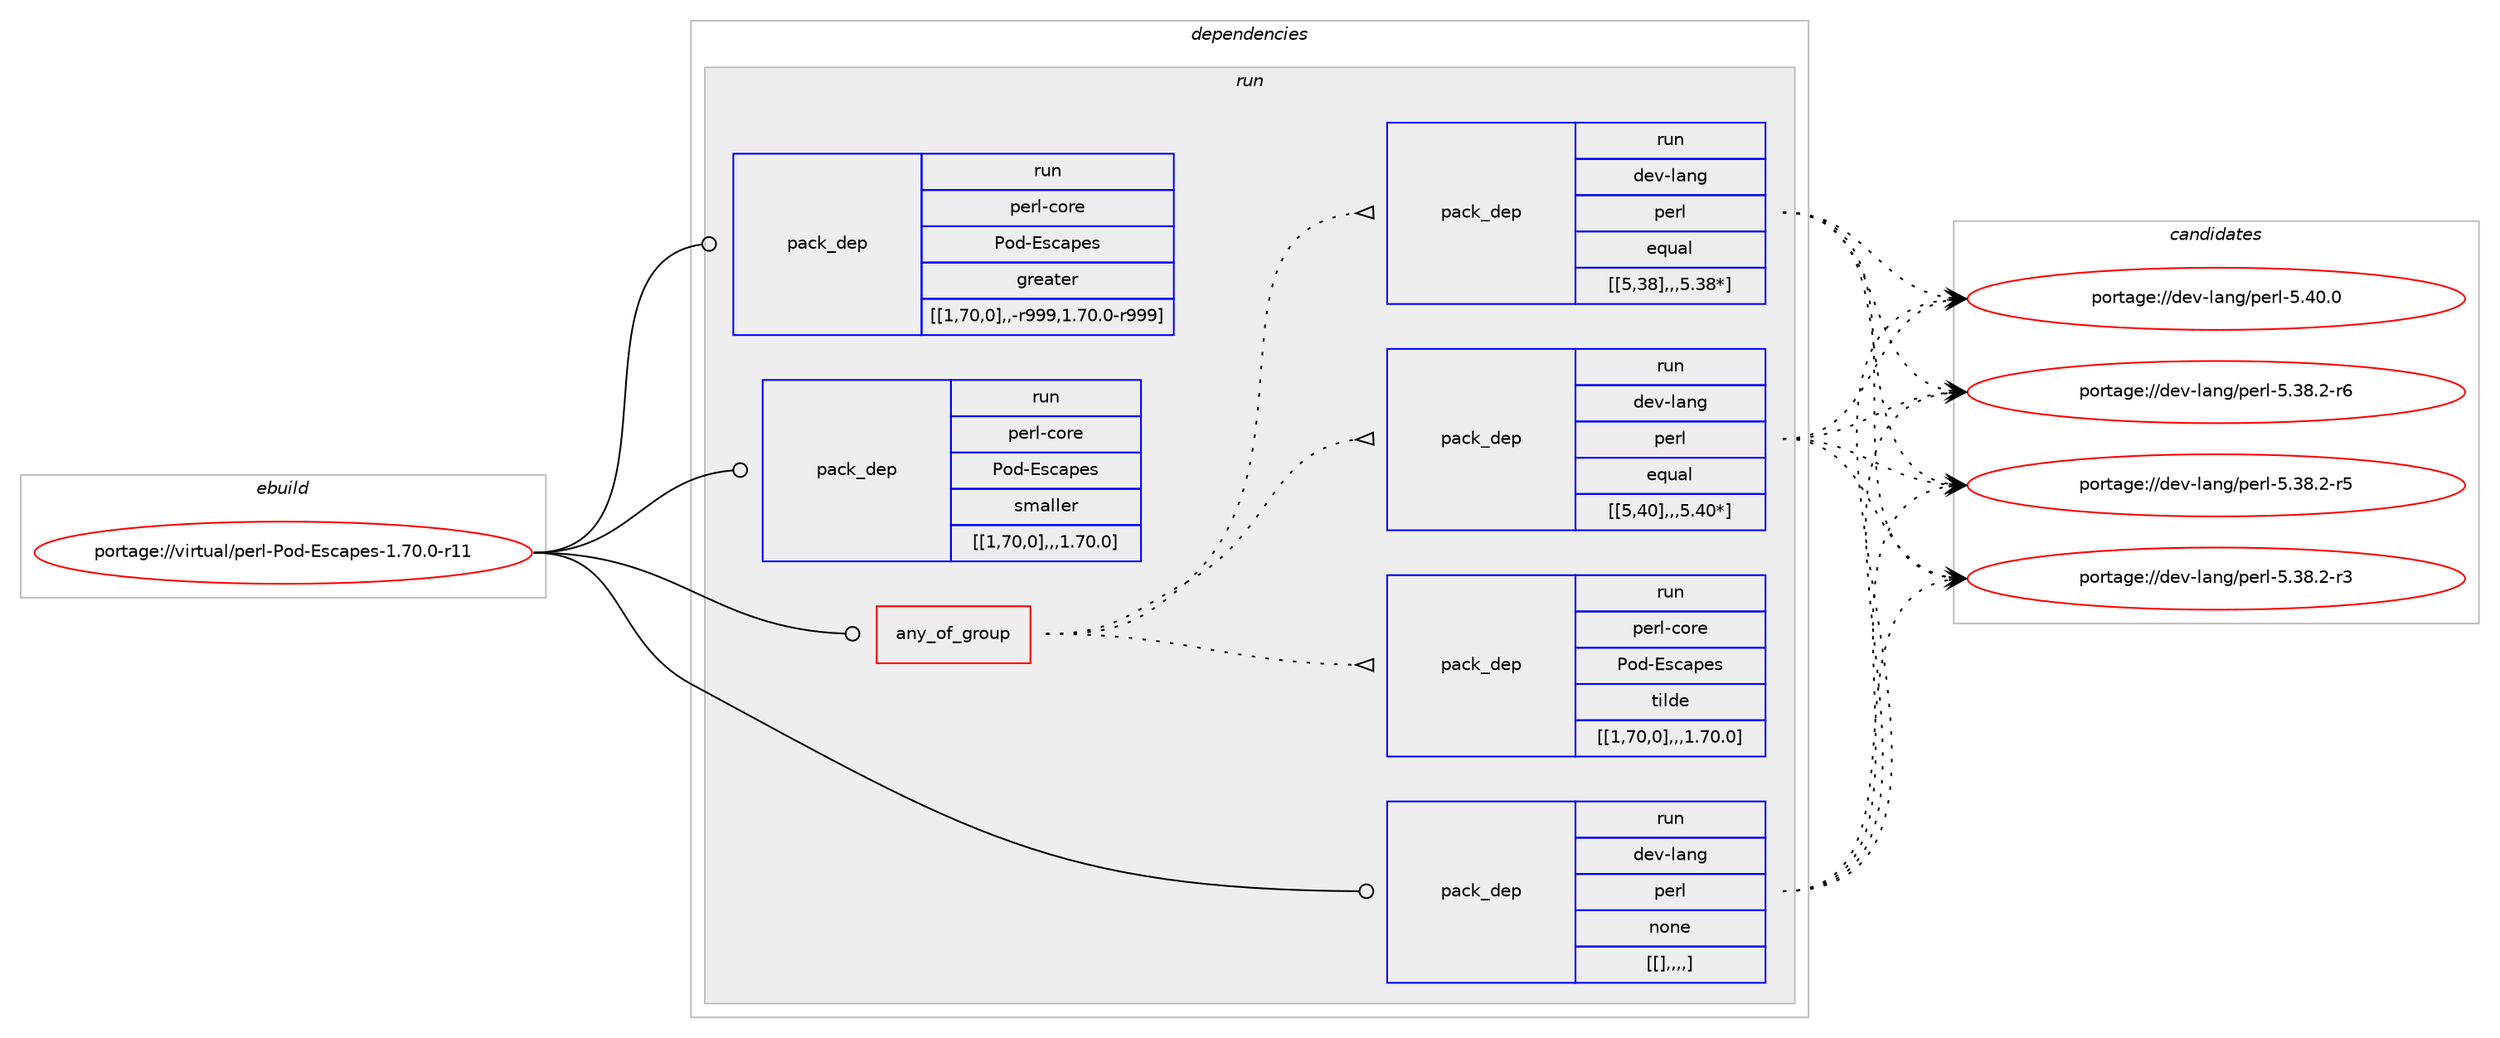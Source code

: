 digraph prolog {

# *************
# Graph options
# *************

newrank=true;
concentrate=true;
compound=true;
graph [rankdir=LR,fontname=Helvetica,fontsize=10,ranksep=1.5];#, ranksep=2.5, nodesep=0.2];
edge  [arrowhead=vee];
node  [fontname=Helvetica,fontsize=10];

# **********
# The ebuild
# **********

subgraph cluster_leftcol {
color=gray;
label=<<i>ebuild</i>>;
id [label="portage://virtual/perl-Pod-Escapes-1.70.0-r11", color=red, width=4, href="../virtual/perl-Pod-Escapes-1.70.0-r11.svg"];
}

# ****************
# The dependencies
# ****************

subgraph cluster_midcol {
color=gray;
label=<<i>dependencies</i>>;
subgraph cluster_compile {
fillcolor="#eeeeee";
style=filled;
label=<<i>compile</i>>;
}
subgraph cluster_compileandrun {
fillcolor="#eeeeee";
style=filled;
label=<<i>compile and run</i>>;
}
subgraph cluster_run {
fillcolor="#eeeeee";
style=filled;
label=<<i>run</i>>;
subgraph any111 {
dependency2446 [label=<<TABLE BORDER="0" CELLBORDER="1" CELLSPACING="0" CELLPADDING="4"><TR><TD CELLPADDING="10">any_of_group</TD></TR></TABLE>>, shape=none, color=red];subgraph pack1858 {
dependency2447 [label=<<TABLE BORDER="0" CELLBORDER="1" CELLSPACING="0" CELLPADDING="4" WIDTH="220"><TR><TD ROWSPAN="6" CELLPADDING="30">pack_dep</TD></TR><TR><TD WIDTH="110">run</TD></TR><TR><TD>dev-lang</TD></TR><TR><TD>perl</TD></TR><TR><TD>equal</TD></TR><TR><TD>[[5,40],,,5.40*]</TD></TR></TABLE>>, shape=none, color=blue];
}
dependency2446:e -> dependency2447:w [weight=20,style="dotted",arrowhead="oinv"];
subgraph pack1861 {
dependency2450 [label=<<TABLE BORDER="0" CELLBORDER="1" CELLSPACING="0" CELLPADDING="4" WIDTH="220"><TR><TD ROWSPAN="6" CELLPADDING="30">pack_dep</TD></TR><TR><TD WIDTH="110">run</TD></TR><TR><TD>dev-lang</TD></TR><TR><TD>perl</TD></TR><TR><TD>equal</TD></TR><TR><TD>[[5,38],,,5.38*]</TD></TR></TABLE>>, shape=none, color=blue];
}
dependency2446:e -> dependency2450:w [weight=20,style="dotted",arrowhead="oinv"];
subgraph pack1866 {
dependency2456 [label=<<TABLE BORDER="0" CELLBORDER="1" CELLSPACING="0" CELLPADDING="4" WIDTH="220"><TR><TD ROWSPAN="6" CELLPADDING="30">pack_dep</TD></TR><TR><TD WIDTH="110">run</TD></TR><TR><TD>perl-core</TD></TR><TR><TD>Pod-Escapes</TD></TR><TR><TD>tilde</TD></TR><TR><TD>[[1,70,0],,,1.70.0]</TD></TR></TABLE>>, shape=none, color=blue];
}
dependency2446:e -> dependency2456:w [weight=20,style="dotted",arrowhead="oinv"];
}
id:e -> dependency2446:w [weight=20,style="solid",arrowhead="odot"];
subgraph pack1870 {
dependency2461 [label=<<TABLE BORDER="0" CELLBORDER="1" CELLSPACING="0" CELLPADDING="4" WIDTH="220"><TR><TD ROWSPAN="6" CELLPADDING="30">pack_dep</TD></TR><TR><TD WIDTH="110">run</TD></TR><TR><TD>dev-lang</TD></TR><TR><TD>perl</TD></TR><TR><TD>none</TD></TR><TR><TD>[[],,,,]</TD></TR></TABLE>>, shape=none, color=blue];
}
id:e -> dependency2461:w [weight=20,style="solid",arrowhead="odot"];
subgraph pack1872 {
dependency2463 [label=<<TABLE BORDER="0" CELLBORDER="1" CELLSPACING="0" CELLPADDING="4" WIDTH="220"><TR><TD ROWSPAN="6" CELLPADDING="30">pack_dep</TD></TR><TR><TD WIDTH="110">run</TD></TR><TR><TD>perl-core</TD></TR><TR><TD>Pod-Escapes</TD></TR><TR><TD>greater</TD></TR><TR><TD>[[1,70,0],,-r999,1.70.0-r999]</TD></TR></TABLE>>, shape=none, color=blue];
}
id:e -> dependency2463:w [weight=20,style="solid",arrowhead="odot"];
subgraph pack1874 {
dependency2465 [label=<<TABLE BORDER="0" CELLBORDER="1" CELLSPACING="0" CELLPADDING="4" WIDTH="220"><TR><TD ROWSPAN="6" CELLPADDING="30">pack_dep</TD></TR><TR><TD WIDTH="110">run</TD></TR><TR><TD>perl-core</TD></TR><TR><TD>Pod-Escapes</TD></TR><TR><TD>smaller</TD></TR><TR><TD>[[1,70,0],,,1.70.0]</TD></TR></TABLE>>, shape=none, color=blue];
}
id:e -> dependency2465:w [weight=20,style="solid",arrowhead="odot"];
}
}

# **************
# The candidates
# **************

subgraph cluster_choices {
rank=same;
color=gray;
label=<<i>candidates</i>>;

subgraph choice1856 {
color=black;
nodesep=1;
choice10010111845108971101034711210111410845534652484648 [label="portage://dev-lang/perl-5.40.0", color=red, width=4,href="../dev-lang/perl-5.40.0.svg"];
choice100101118451089711010347112101114108455346515646504511454 [label="portage://dev-lang/perl-5.38.2-r6", color=red, width=4,href="../dev-lang/perl-5.38.2-r6.svg"];
choice100101118451089711010347112101114108455346515646504511453 [label="portage://dev-lang/perl-5.38.2-r5", color=red, width=4,href="../dev-lang/perl-5.38.2-r5.svg"];
choice100101118451089711010347112101114108455346515646504511451 [label="portage://dev-lang/perl-5.38.2-r3", color=red, width=4,href="../dev-lang/perl-5.38.2-r3.svg"];
dependency2447:e -> choice10010111845108971101034711210111410845534652484648:w [style=dotted,weight="100"];
dependency2447:e -> choice100101118451089711010347112101114108455346515646504511454:w [style=dotted,weight="100"];
dependency2447:e -> choice100101118451089711010347112101114108455346515646504511453:w [style=dotted,weight="100"];
dependency2447:e -> choice100101118451089711010347112101114108455346515646504511451:w [style=dotted,weight="100"];
}
subgraph choice1861 {
color=black;
nodesep=1;
choice10010111845108971101034711210111410845534652484648 [label="portage://dev-lang/perl-5.40.0", color=red, width=4,href="../dev-lang/perl-5.40.0.svg"];
choice100101118451089711010347112101114108455346515646504511454 [label="portage://dev-lang/perl-5.38.2-r6", color=red, width=4,href="../dev-lang/perl-5.38.2-r6.svg"];
choice100101118451089711010347112101114108455346515646504511453 [label="portage://dev-lang/perl-5.38.2-r5", color=red, width=4,href="../dev-lang/perl-5.38.2-r5.svg"];
choice100101118451089711010347112101114108455346515646504511451 [label="portage://dev-lang/perl-5.38.2-r3", color=red, width=4,href="../dev-lang/perl-5.38.2-r3.svg"];
dependency2450:e -> choice10010111845108971101034711210111410845534652484648:w [style=dotted,weight="100"];
dependency2450:e -> choice100101118451089711010347112101114108455346515646504511454:w [style=dotted,weight="100"];
dependency2450:e -> choice100101118451089711010347112101114108455346515646504511453:w [style=dotted,weight="100"];
dependency2450:e -> choice100101118451089711010347112101114108455346515646504511451:w [style=dotted,weight="100"];
}
subgraph choice1868 {
color=black;
nodesep=1;
}
subgraph choice1869 {
color=black;
nodesep=1;
choice10010111845108971101034711210111410845534652484648 [label="portage://dev-lang/perl-5.40.0", color=red, width=4,href="../dev-lang/perl-5.40.0.svg"];
choice100101118451089711010347112101114108455346515646504511454 [label="portage://dev-lang/perl-5.38.2-r6", color=red, width=4,href="../dev-lang/perl-5.38.2-r6.svg"];
choice100101118451089711010347112101114108455346515646504511453 [label="portage://dev-lang/perl-5.38.2-r5", color=red, width=4,href="../dev-lang/perl-5.38.2-r5.svg"];
choice100101118451089711010347112101114108455346515646504511451 [label="portage://dev-lang/perl-5.38.2-r3", color=red, width=4,href="../dev-lang/perl-5.38.2-r3.svg"];
dependency2461:e -> choice10010111845108971101034711210111410845534652484648:w [style=dotted,weight="100"];
dependency2461:e -> choice100101118451089711010347112101114108455346515646504511454:w [style=dotted,weight="100"];
dependency2461:e -> choice100101118451089711010347112101114108455346515646504511453:w [style=dotted,weight="100"];
dependency2461:e -> choice100101118451089711010347112101114108455346515646504511451:w [style=dotted,weight="100"];
}
subgraph choice1873 {
color=black;
nodesep=1;
}
subgraph choice1876 {
color=black;
nodesep=1;
}
}

}
